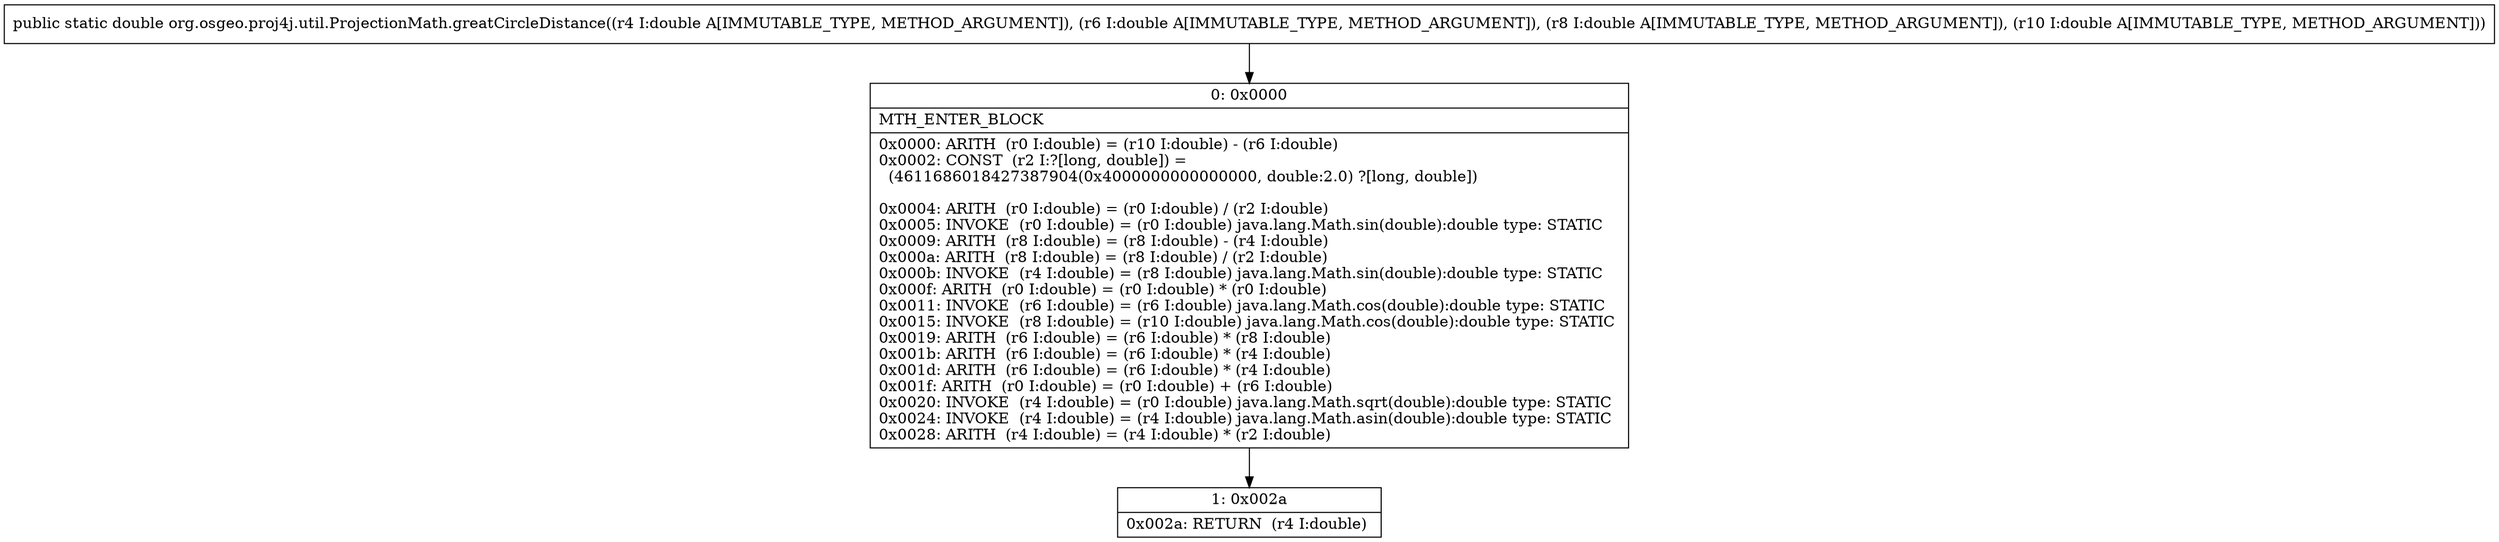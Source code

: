 digraph "CFG fororg.osgeo.proj4j.util.ProjectionMath.greatCircleDistance(DDDD)D" {
Node_0 [shape=record,label="{0\:\ 0x0000|MTH_ENTER_BLOCK\l|0x0000: ARITH  (r0 I:double) = (r10 I:double) \- (r6 I:double) \l0x0002: CONST  (r2 I:?[long, double]) = \l  (4611686018427387904(0x4000000000000000, double:2.0) ?[long, double])\l \l0x0004: ARITH  (r0 I:double) = (r0 I:double) \/ (r2 I:double) \l0x0005: INVOKE  (r0 I:double) = (r0 I:double) java.lang.Math.sin(double):double type: STATIC \l0x0009: ARITH  (r8 I:double) = (r8 I:double) \- (r4 I:double) \l0x000a: ARITH  (r8 I:double) = (r8 I:double) \/ (r2 I:double) \l0x000b: INVOKE  (r4 I:double) = (r8 I:double) java.lang.Math.sin(double):double type: STATIC \l0x000f: ARITH  (r0 I:double) = (r0 I:double) * (r0 I:double) \l0x0011: INVOKE  (r6 I:double) = (r6 I:double) java.lang.Math.cos(double):double type: STATIC \l0x0015: INVOKE  (r8 I:double) = (r10 I:double) java.lang.Math.cos(double):double type: STATIC \l0x0019: ARITH  (r6 I:double) = (r6 I:double) * (r8 I:double) \l0x001b: ARITH  (r6 I:double) = (r6 I:double) * (r4 I:double) \l0x001d: ARITH  (r6 I:double) = (r6 I:double) * (r4 I:double) \l0x001f: ARITH  (r0 I:double) = (r0 I:double) + (r6 I:double) \l0x0020: INVOKE  (r4 I:double) = (r0 I:double) java.lang.Math.sqrt(double):double type: STATIC \l0x0024: INVOKE  (r4 I:double) = (r4 I:double) java.lang.Math.asin(double):double type: STATIC \l0x0028: ARITH  (r4 I:double) = (r4 I:double) * (r2 I:double) \l}"];
Node_1 [shape=record,label="{1\:\ 0x002a|0x002a: RETURN  (r4 I:double) \l}"];
MethodNode[shape=record,label="{public static double org.osgeo.proj4j.util.ProjectionMath.greatCircleDistance((r4 I:double A[IMMUTABLE_TYPE, METHOD_ARGUMENT]), (r6 I:double A[IMMUTABLE_TYPE, METHOD_ARGUMENT]), (r8 I:double A[IMMUTABLE_TYPE, METHOD_ARGUMENT]), (r10 I:double A[IMMUTABLE_TYPE, METHOD_ARGUMENT])) }"];
MethodNode -> Node_0;
Node_0 -> Node_1;
}

